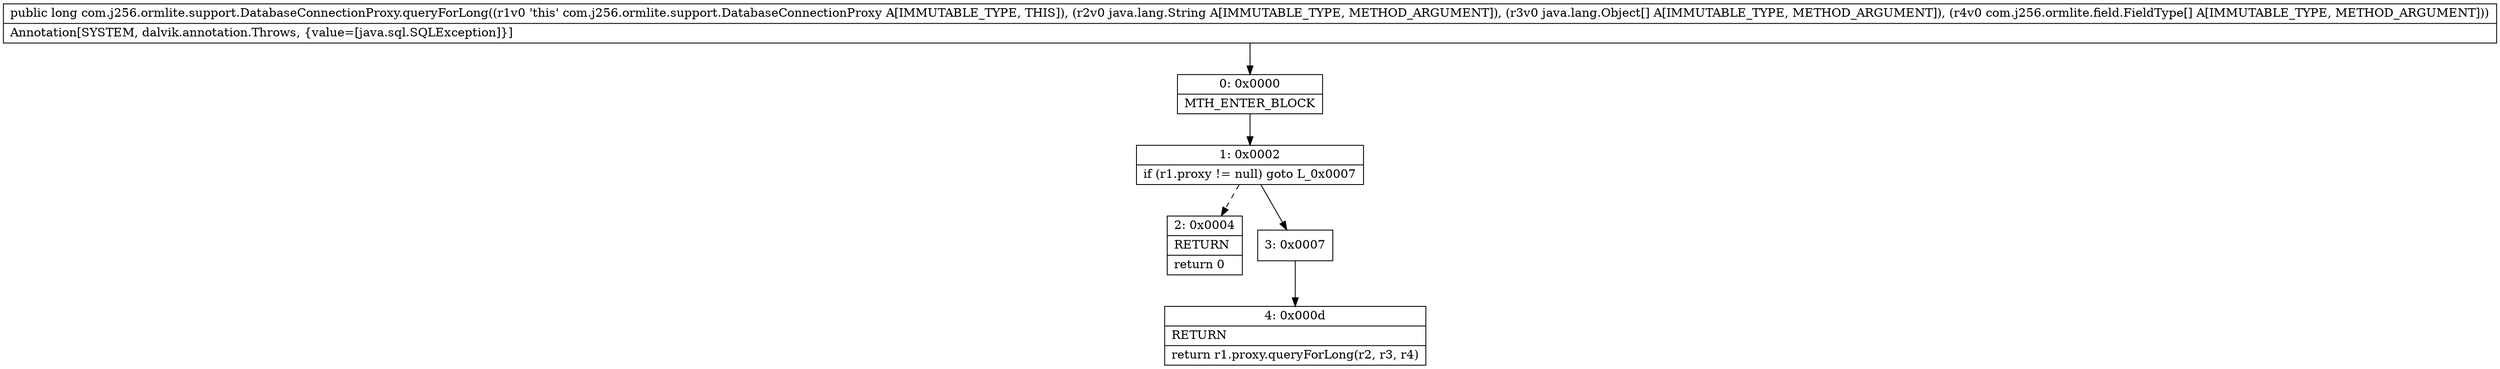 digraph "CFG forcom.j256.ormlite.support.DatabaseConnectionProxy.queryForLong(Ljava\/lang\/String;[Ljava\/lang\/Object;[Lcom\/j256\/ormlite\/field\/FieldType;)J" {
Node_0 [shape=record,label="{0\:\ 0x0000|MTH_ENTER_BLOCK\l}"];
Node_1 [shape=record,label="{1\:\ 0x0002|if (r1.proxy != null) goto L_0x0007\l}"];
Node_2 [shape=record,label="{2\:\ 0x0004|RETURN\l|return 0\l}"];
Node_3 [shape=record,label="{3\:\ 0x0007}"];
Node_4 [shape=record,label="{4\:\ 0x000d|RETURN\l|return r1.proxy.queryForLong(r2, r3, r4)\l}"];
MethodNode[shape=record,label="{public long com.j256.ormlite.support.DatabaseConnectionProxy.queryForLong((r1v0 'this' com.j256.ormlite.support.DatabaseConnectionProxy A[IMMUTABLE_TYPE, THIS]), (r2v0 java.lang.String A[IMMUTABLE_TYPE, METHOD_ARGUMENT]), (r3v0 java.lang.Object[] A[IMMUTABLE_TYPE, METHOD_ARGUMENT]), (r4v0 com.j256.ormlite.field.FieldType[] A[IMMUTABLE_TYPE, METHOD_ARGUMENT]))  | Annotation[SYSTEM, dalvik.annotation.Throws, \{value=[java.sql.SQLException]\}]\l}"];
MethodNode -> Node_0;
Node_0 -> Node_1;
Node_1 -> Node_2[style=dashed];
Node_1 -> Node_3;
Node_3 -> Node_4;
}

